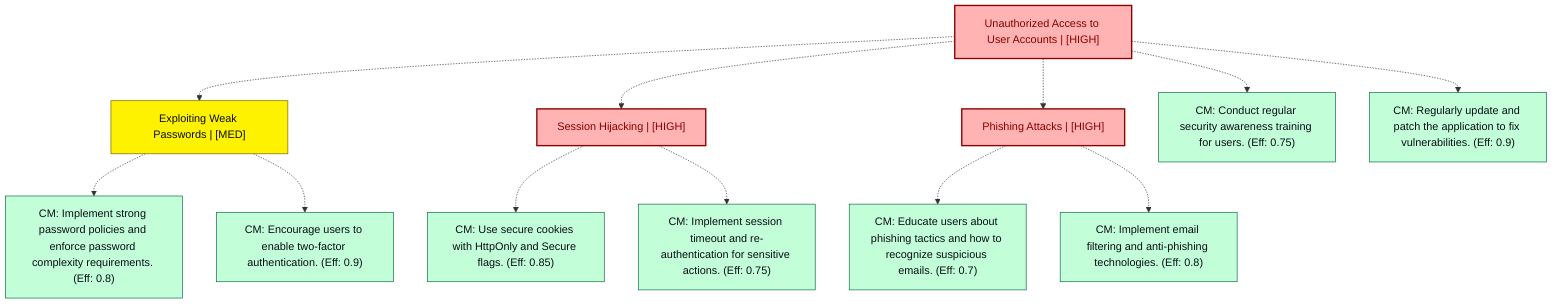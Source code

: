 graph TB
  node_01K6B1SGCND243YG6CJC3AJFS1["Unauthorized Access to User Accounts | [HIGH]"]:::highRisk
  node_01K6B1SGCND243YG6CJC3AJFS1-1["Exploiting Weak Passwords | [MED]"]:::mediumRisk
  node_01K6B1SGCND243YG6CJC3AJFS1-1_cm_0["CM: Implement strong password policies and enforce password complexity requirements. (Eff: 0.8)"]:::countermeasure
  node_01K6B1SGCND243YG6CJC3AJFS1-1_cm_1["CM: Encourage users to enable two-factor authentication. (Eff: 0.9)"]:::countermeasure
  node_01K6B1SGCND243YG6CJC3AJFS1-2["Session Hijacking | [HIGH]"]:::highRisk
  node_01K6B1SGCND243YG6CJC3AJFS1-2_cm_0["CM: Use secure cookies with HttpOnly and Secure flags. (Eff: 0.85)"]:::countermeasure
  node_01K6B1SGCND243YG6CJC3AJFS1-2_cm_1["CM: Implement session timeout and re-authentication for sensitive actions. (Eff: 0.75)"]:::countermeasure
  node_01K6B1SGCND243YG6CJC3AJFS1-3["Phishing Attacks | [HIGH]"]:::highRisk
  node_01K6B1SGCND243YG6CJC3AJFS1-3_cm_0["CM: Educate users about phishing tactics and how to recognize suspicious emails. (Eff: 0.7)"]:::countermeasure
  node_01K6B1SGCND243YG6CJC3AJFS1-3_cm_1["CM: Implement email filtering and anti-phishing technologies. (Eff: 0.8)"]:::countermeasure
  node_01K6B1SGCND243YG6CJC3AJFS1_cm_0["CM: Conduct regular security awareness training for users. (Eff: 0.75)"]:::countermeasure
  node_01K6B1SGCND243YG6CJC3AJFS1_cm_1["CM: Regularly update and patch the application to fix vulnerabilities. (Eff: 0.9)"]:::countermeasure

  node_01K6B1SGCND243YG6CJC3AJFS1 -.-> node_01K6B1SGCND243YG6CJC3AJFS1-1
  node_01K6B1SGCND243YG6CJC3AJFS1-1 -.-> node_01K6B1SGCND243YG6CJC3AJFS1-1_cm_0
  node_01K6B1SGCND243YG6CJC3AJFS1-1 -.-> node_01K6B1SGCND243YG6CJC3AJFS1-1_cm_1
  node_01K6B1SGCND243YG6CJC3AJFS1 -.-> node_01K6B1SGCND243YG6CJC3AJFS1-2
  node_01K6B1SGCND243YG6CJC3AJFS1-2 -.-> node_01K6B1SGCND243YG6CJC3AJFS1-2_cm_0
  node_01K6B1SGCND243YG6CJC3AJFS1-2 -.-> node_01K6B1SGCND243YG6CJC3AJFS1-2_cm_1
  node_01K6B1SGCND243YG6CJC3AJFS1 -.-> node_01K6B1SGCND243YG6CJC3AJFS1-3
  node_01K6B1SGCND243YG6CJC3AJFS1-3 -.-> node_01K6B1SGCND243YG6CJC3AJFS1-3_cm_0
  node_01K6B1SGCND243YG6CJC3AJFS1-3 -.-> node_01K6B1SGCND243YG6CJC3AJFS1-3_cm_1
  node_01K6B1SGCND243YG6CJC3AJFS1 -.-> node_01K6B1SGCND243YG6CJC3AJFS1_cm_0
  node_01K6B1SGCND243YG6CJC3AJFS1 -.-> node_01K6B1SGCND243YG6CJC3AJFS1_cm_1

  classDef andNode fill:#FFB3B3,stroke:#8B0000,stroke-width:2px,color:#0B0D17
  classDef orNode fill:#C2FFD8,stroke:#106B49,stroke-width:2px,color:#0B0D17
  classDef leafNode fill:#73d1ff,stroke:#29ABE2,stroke-width:2px,color:#0B0D17
  classDef highRisk fill:#FFB3B3,color:#8B0000,stroke:#8B0000,stroke-width:2px
  classDef mediumRisk fill:#FFF200,stroke:#7A6300,stroke-width:1px,color:#0B0D17
  classDef lowRisk fill:#FFF2B3,stroke:#FFF2B3,stroke-width:1px,color:#0B0D17
  classDef countermeasure fill:#C2FFD8,stroke:#106B49,stroke-width:1px,color:#0B0D17
  classDef reference fill:#ffa1ad,stroke:#A259FF,stroke-width:1px,stroke-dasharray:3 3,color:#0B0D17
  classDef mitreNode stroke-dasharray:5 5
  classDef note fill:#ffffcc,stroke:#ffcc00,stroke-width:2px,stroke-dasharray:5 5